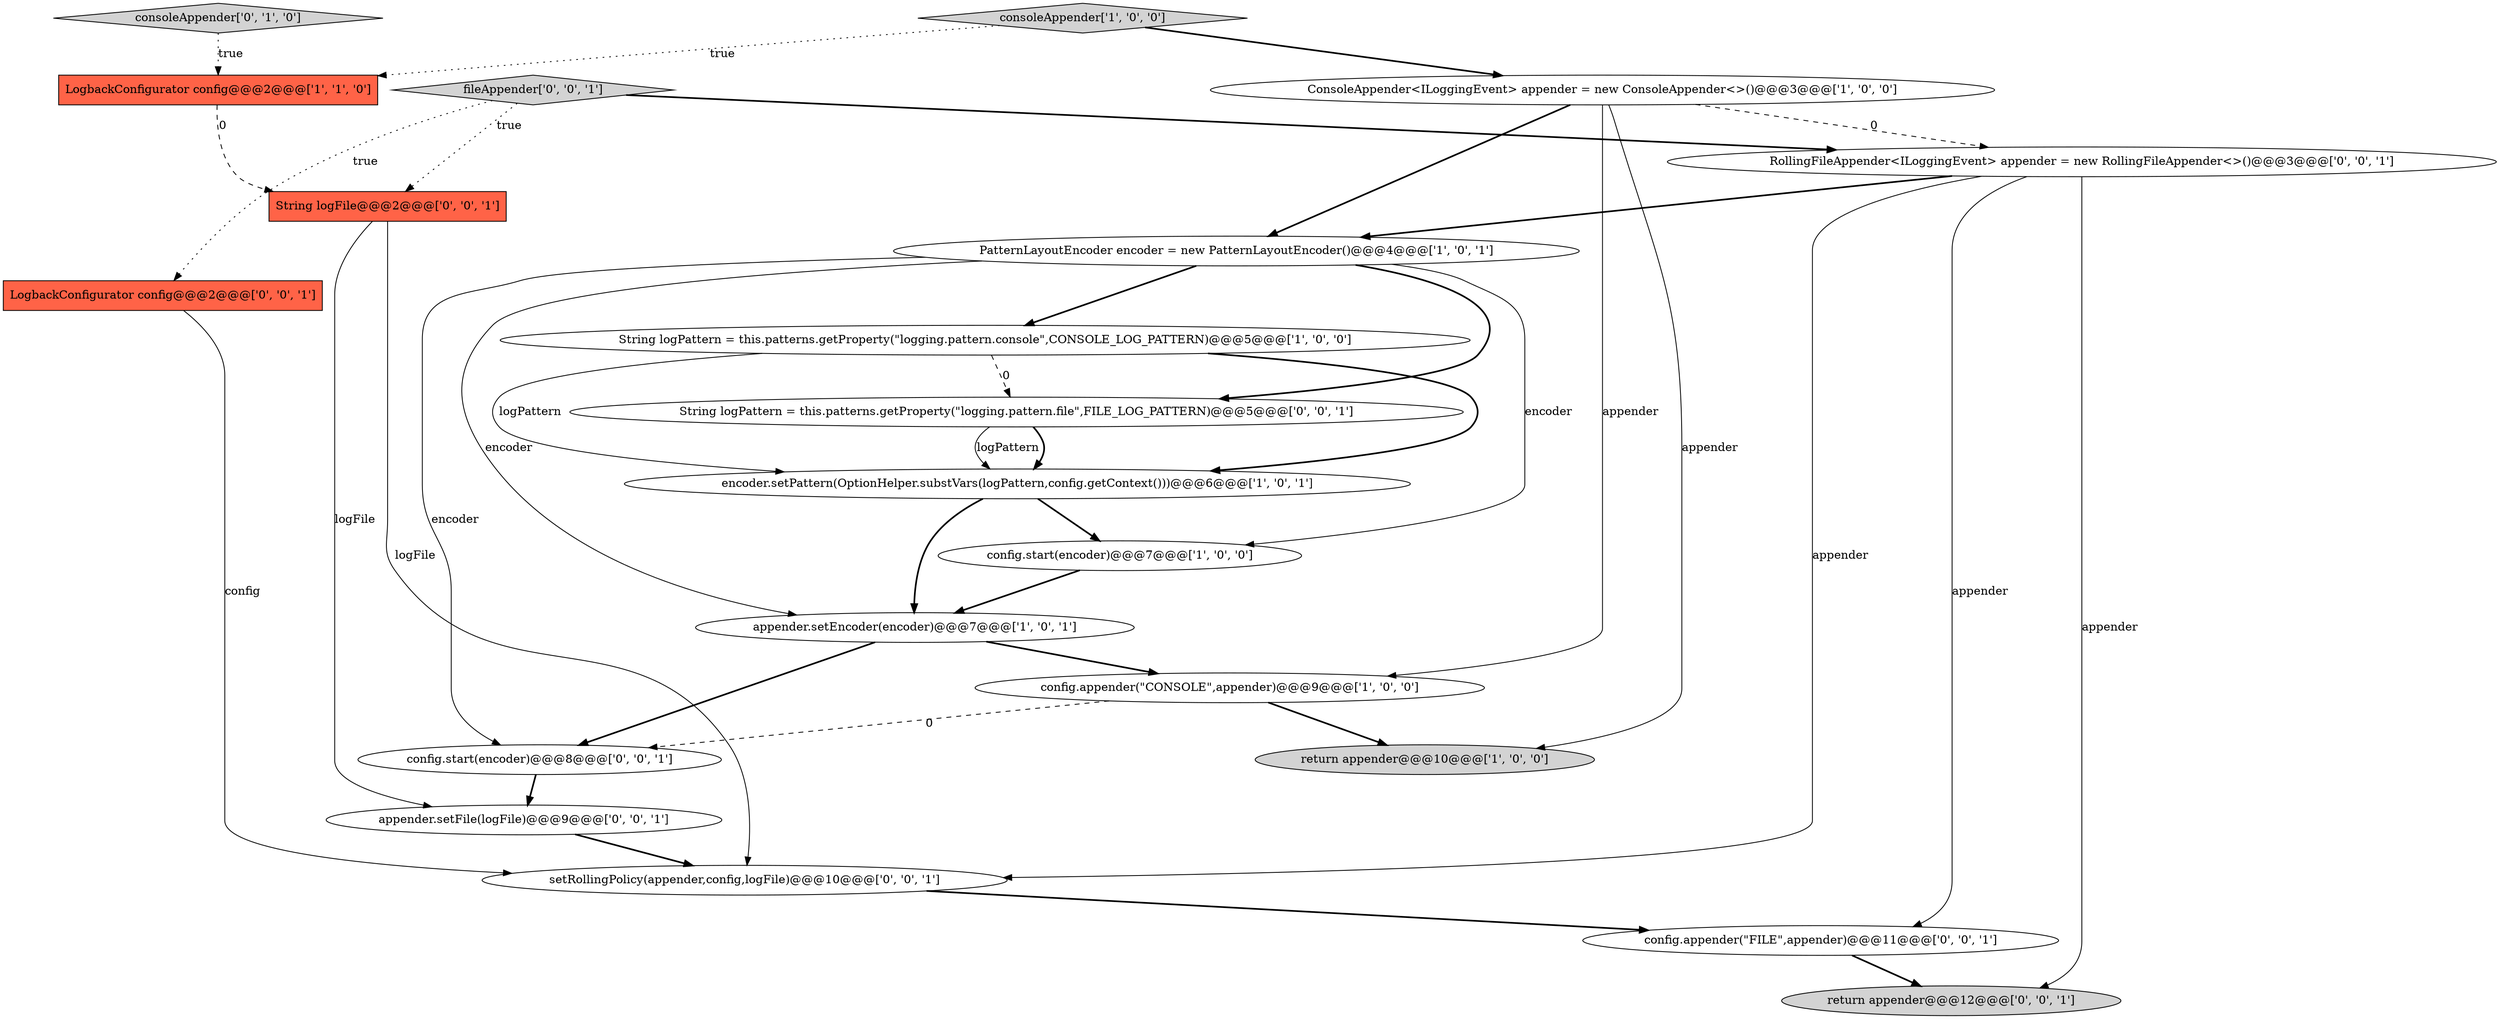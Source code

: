 digraph {
13 [style = filled, label = "String logPattern = this.patterns.getProperty(\"logging.pattern.file\",FILE_LOG_PATTERN)@@@5@@@['0', '0', '1']", fillcolor = white, shape = ellipse image = "AAA0AAABBB3BBB"];
20 [style = filled, label = "config.start(encoder)@@@8@@@['0', '0', '1']", fillcolor = white, shape = ellipse image = "AAA0AAABBB3BBB"];
14 [style = filled, label = "LogbackConfigurator config@@@2@@@['0', '0', '1']", fillcolor = tomato, shape = box image = "AAA0AAABBB3BBB"];
2 [style = filled, label = "String logPattern = this.patterns.getProperty(\"logging.pattern.console\",CONSOLE_LOG_PATTERN)@@@5@@@['1', '0', '0']", fillcolor = white, shape = ellipse image = "AAA0AAABBB1BBB"];
18 [style = filled, label = "RollingFileAppender<ILoggingEvent> appender = new RollingFileAppender<>()@@@3@@@['0', '0', '1']", fillcolor = white, shape = ellipse image = "AAA0AAABBB3BBB"];
19 [style = filled, label = "appender.setFile(logFile)@@@9@@@['0', '0', '1']", fillcolor = white, shape = ellipse image = "AAA0AAABBB3BBB"];
3 [style = filled, label = "PatternLayoutEncoder encoder = new PatternLayoutEncoder()@@@4@@@['1', '0', '1']", fillcolor = white, shape = ellipse image = "AAA0AAABBB1BBB"];
1 [style = filled, label = "return appender@@@10@@@['1', '0', '0']", fillcolor = lightgray, shape = ellipse image = "AAA0AAABBB1BBB"];
16 [style = filled, label = "config.appender(\"FILE\",appender)@@@11@@@['0', '0', '1']", fillcolor = white, shape = ellipse image = "AAA0AAABBB3BBB"];
6 [style = filled, label = "config.appender(\"CONSOLE\",appender)@@@9@@@['1', '0', '0']", fillcolor = white, shape = ellipse image = "AAA0AAABBB1BBB"];
8 [style = filled, label = "ConsoleAppender<ILoggingEvent> appender = new ConsoleAppender<>()@@@3@@@['1', '0', '0']", fillcolor = white, shape = ellipse image = "AAA0AAABBB1BBB"];
7 [style = filled, label = "encoder.setPattern(OptionHelper.substVars(logPattern,config.getContext()))@@@6@@@['1', '0', '1']", fillcolor = white, shape = ellipse image = "AAA0AAABBB1BBB"];
15 [style = filled, label = "String logFile@@@2@@@['0', '0', '1']", fillcolor = tomato, shape = box image = "AAA0AAABBB3BBB"];
11 [style = filled, label = "setRollingPolicy(appender,config,logFile)@@@10@@@['0', '0', '1']", fillcolor = white, shape = ellipse image = "AAA0AAABBB3BBB"];
10 [style = filled, label = "consoleAppender['0', '1', '0']", fillcolor = lightgray, shape = diamond image = "AAA0AAABBB2BBB"];
9 [style = filled, label = "consoleAppender['1', '0', '0']", fillcolor = lightgray, shape = diamond image = "AAA0AAABBB1BBB"];
0 [style = filled, label = "LogbackConfigurator config@@@2@@@['1', '1', '0']", fillcolor = tomato, shape = box image = "AAA0AAABBB1BBB"];
17 [style = filled, label = "return appender@@@12@@@['0', '0', '1']", fillcolor = lightgray, shape = ellipse image = "AAA0AAABBB3BBB"];
5 [style = filled, label = "appender.setEncoder(encoder)@@@7@@@['1', '0', '1']", fillcolor = white, shape = ellipse image = "AAA0AAABBB1BBB"];
4 [style = filled, label = "config.start(encoder)@@@7@@@['1', '0', '0']", fillcolor = white, shape = ellipse image = "AAA0AAABBB1BBB"];
12 [style = filled, label = "fileAppender['0', '0', '1']", fillcolor = lightgray, shape = diamond image = "AAA0AAABBB3BBB"];
18->3 [style = bold, label=""];
8->6 [style = solid, label="appender"];
13->7 [style = bold, label=""];
8->18 [style = dashed, label="0"];
6->20 [style = dashed, label="0"];
13->7 [style = solid, label="logPattern"];
3->4 [style = solid, label="encoder"];
9->0 [style = dotted, label="true"];
3->2 [style = bold, label=""];
2->7 [style = bold, label=""];
8->1 [style = solid, label="appender"];
4->5 [style = bold, label=""];
12->15 [style = dotted, label="true"];
11->16 [style = bold, label=""];
10->0 [style = dotted, label="true"];
3->13 [style = bold, label=""];
3->5 [style = solid, label="encoder"];
8->3 [style = bold, label=""];
20->19 [style = bold, label=""];
18->11 [style = solid, label="appender"];
19->11 [style = bold, label=""];
7->4 [style = bold, label=""];
15->11 [style = solid, label="logFile"];
5->20 [style = bold, label=""];
2->7 [style = solid, label="logPattern"];
12->18 [style = bold, label=""];
14->11 [style = solid, label="config"];
3->20 [style = solid, label="encoder"];
12->14 [style = dotted, label="true"];
15->19 [style = solid, label="logFile"];
7->5 [style = bold, label=""];
18->17 [style = solid, label="appender"];
16->17 [style = bold, label=""];
0->15 [style = dashed, label="0"];
9->8 [style = bold, label=""];
6->1 [style = bold, label=""];
5->6 [style = bold, label=""];
2->13 [style = dashed, label="0"];
18->16 [style = solid, label="appender"];
}

